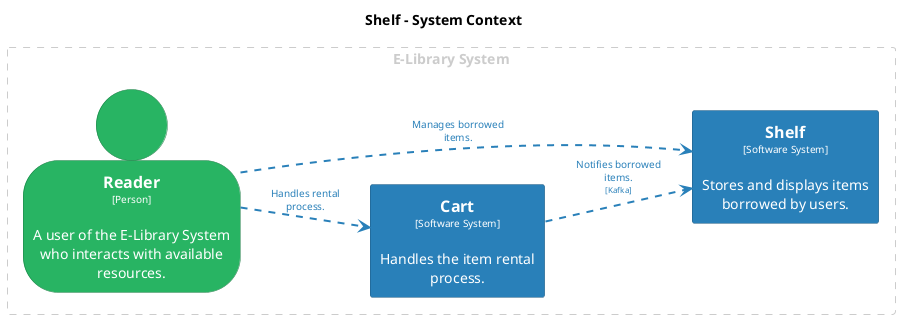 @startuml
set separator none
title Shelf - System Context

left to right direction

skinparam {
  arrowFontSize 10
  defaultTextAlignment center
  wrapWidth 200
  maxMessageSize 100
}

hide stereotype

skinparam rectangle<<Cart>> {
  BackgroundColor #2980b9
  FontColor #ffffff
  BorderColor #1c5981
  shadowing false
}
skinparam person<<Reader>> {
  BackgroundColor #28b463
  FontColor #ffffff
  BorderColor #1c7d45
  shadowing false
}
skinparam rectangle<<Shelf>> {
  BackgroundColor #2980b9
  FontColor #ffffff
  BorderColor #1c5981
  shadowing false
}

rectangle "E-Library System" <<group1>> as group1 {
  skinparam RectangleBorderColor<<group1>> #cccccc
  skinparam RectangleFontColor<<group1>> #cccccc
  skinparam RectangleBorderStyle<<group1>> dashed

  person "==Reader\n<size:10>[Person]</size>\n\nA user of the E-Library System who interacts with available resources." <<Reader>> as Reader
  rectangle "==Cart\n<size:10>[Software System]</size>\n\nHandles the item rental process." <<Cart>> as Cart
  rectangle "==Shelf\n<size:10>[Software System]</size>\n\nStores and displays items borrowed by users." <<Shelf>> as Shelf
}


Reader .[#2980b9,thickness=2].> Shelf : "<color:#2980b9>Manages borrowed items."
Reader .[#2980b9,thickness=2].> Cart : "<color:#2980b9>Handles rental process."
Cart .[#2980b9,thickness=2].> Shelf : "<color:#2980b9>Notifies borrowed items.\n<color:#2980b9><size:8>[Kafka]</size>"
@enduml